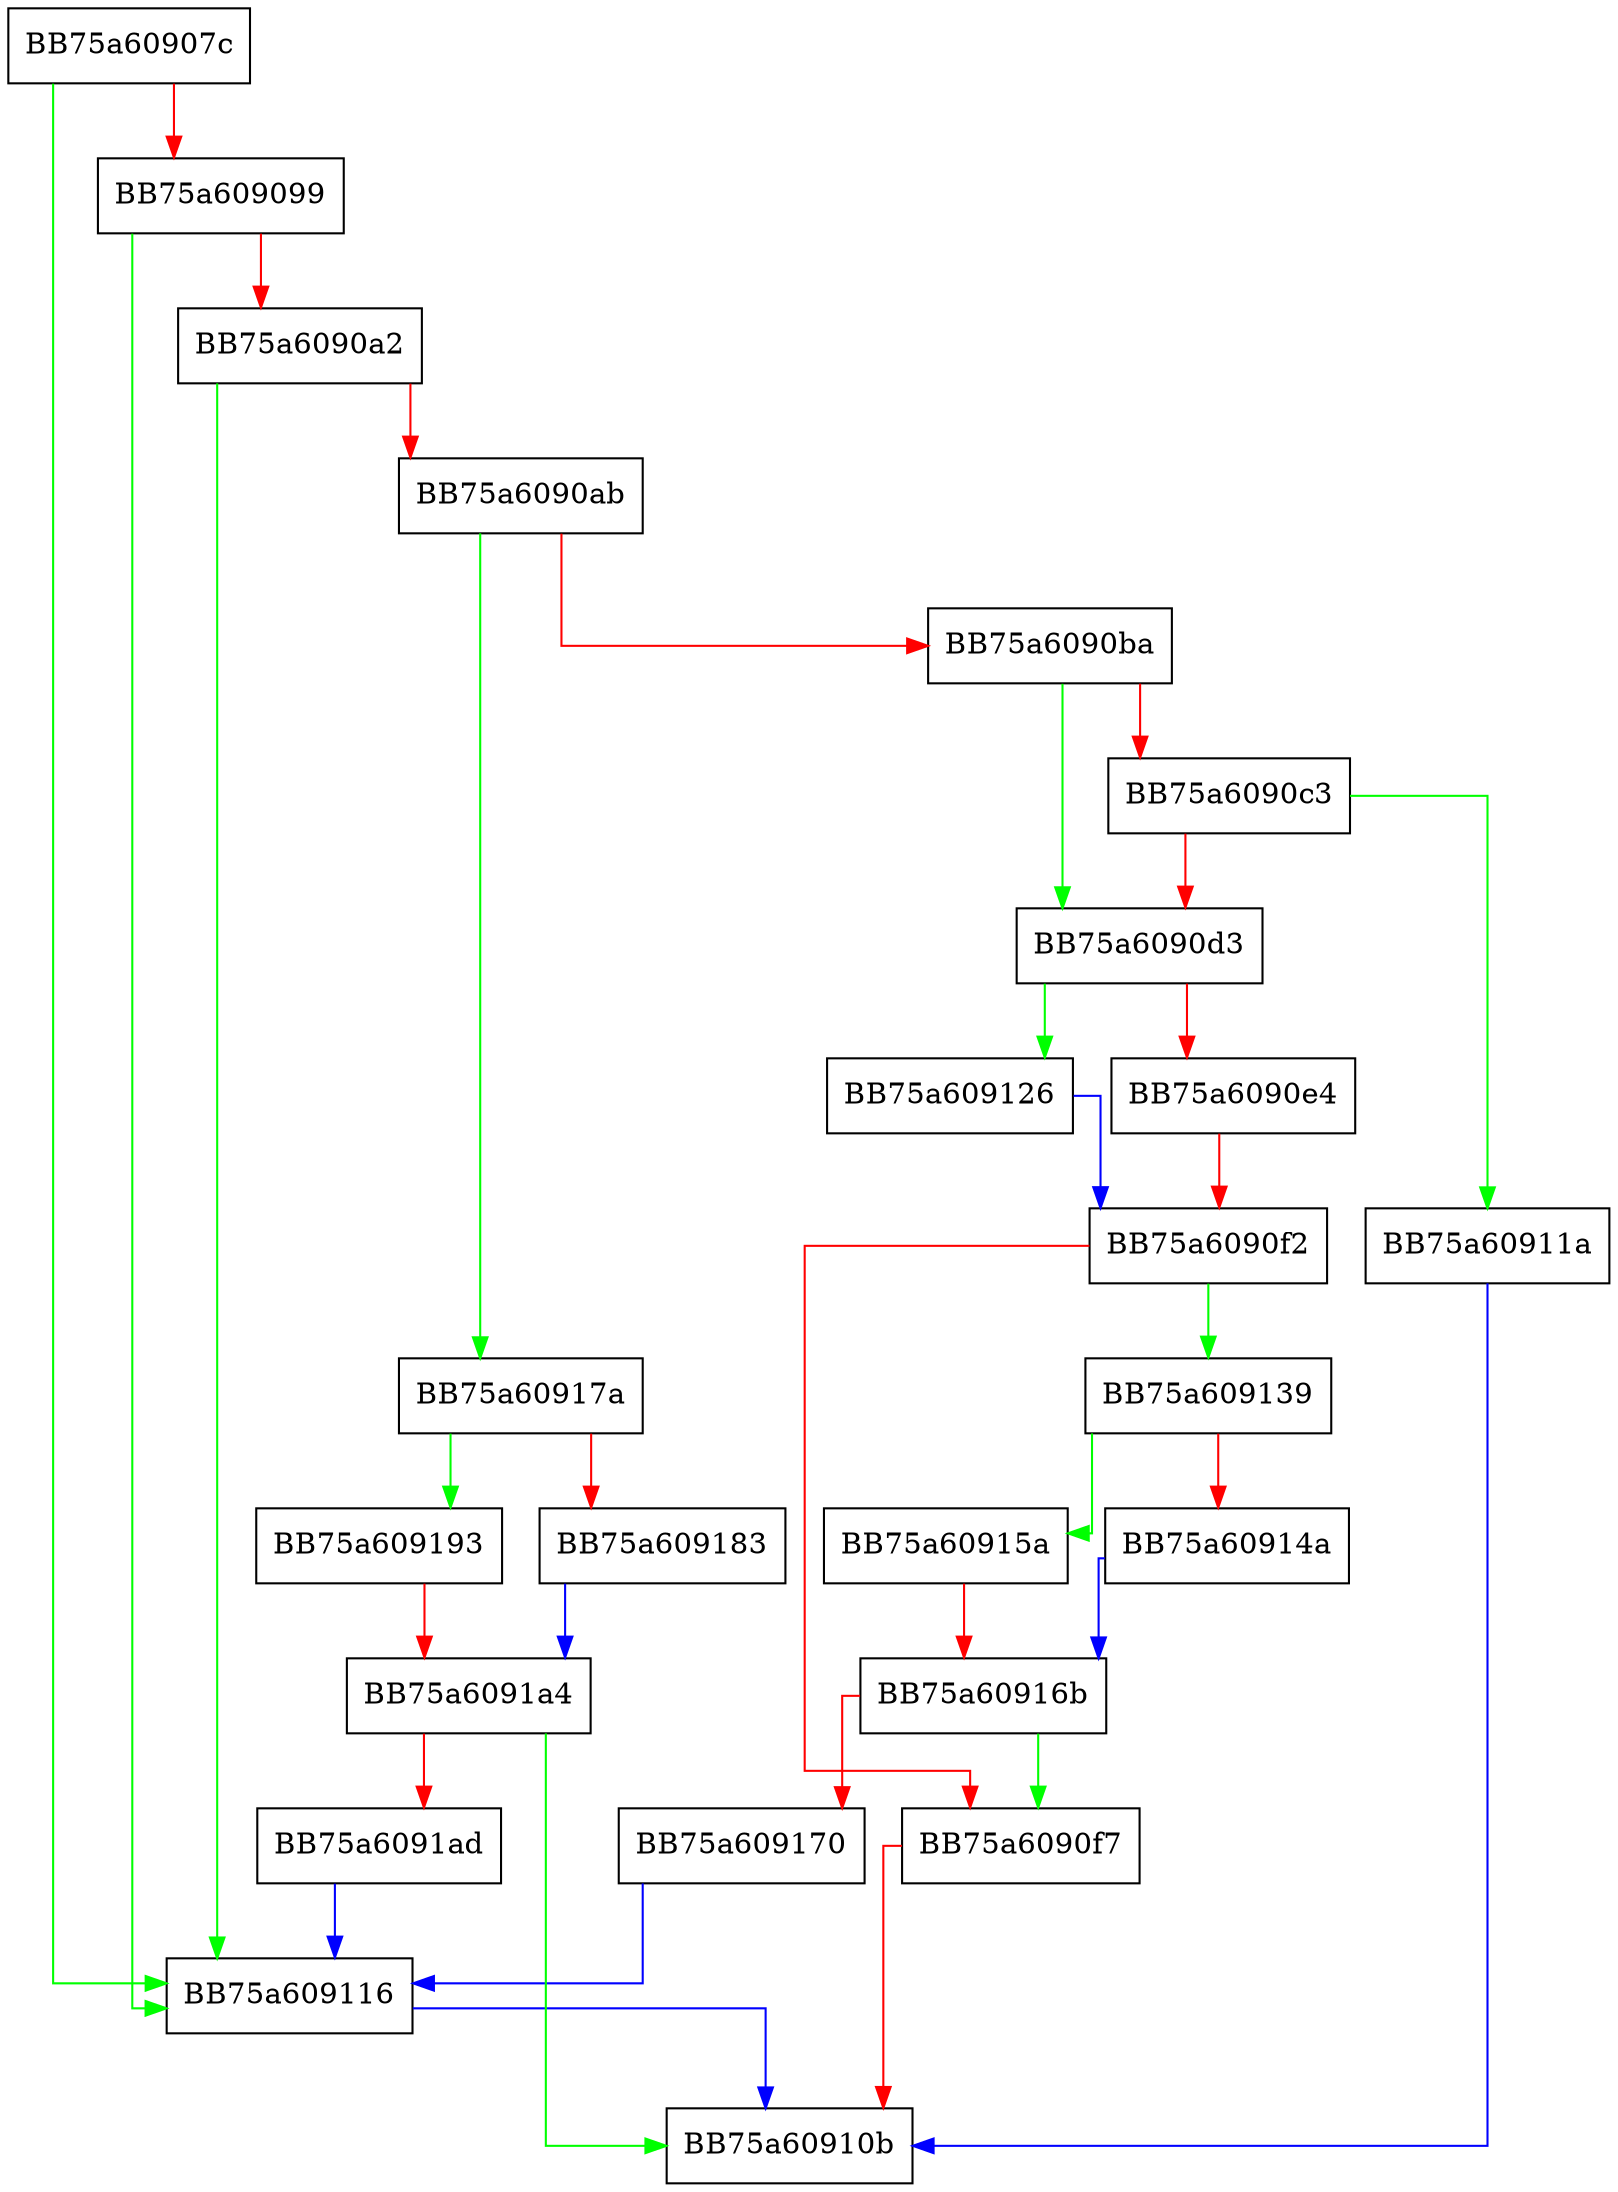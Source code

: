 digraph mmap {
  node [shape="box"];
  graph [splines=ortho];
  BB75a60907c -> BB75a609116 [color="green"];
  BB75a60907c -> BB75a609099 [color="red"];
  BB75a609099 -> BB75a609116 [color="green"];
  BB75a609099 -> BB75a6090a2 [color="red"];
  BB75a6090a2 -> BB75a609116 [color="green"];
  BB75a6090a2 -> BB75a6090ab [color="red"];
  BB75a6090ab -> BB75a60917a [color="green"];
  BB75a6090ab -> BB75a6090ba [color="red"];
  BB75a6090ba -> BB75a6090d3 [color="green"];
  BB75a6090ba -> BB75a6090c3 [color="red"];
  BB75a6090c3 -> BB75a60911a [color="green"];
  BB75a6090c3 -> BB75a6090d3 [color="red"];
  BB75a6090d3 -> BB75a609126 [color="green"];
  BB75a6090d3 -> BB75a6090e4 [color="red"];
  BB75a6090e4 -> BB75a6090f2 [color="red"];
  BB75a6090f2 -> BB75a609139 [color="green"];
  BB75a6090f2 -> BB75a6090f7 [color="red"];
  BB75a6090f7 -> BB75a60910b [color="red"];
  BB75a609116 -> BB75a60910b [color="blue"];
  BB75a60911a -> BB75a60910b [color="blue"];
  BB75a609126 -> BB75a6090f2 [color="blue"];
  BB75a609139 -> BB75a60915a [color="green"];
  BB75a609139 -> BB75a60914a [color="red"];
  BB75a60914a -> BB75a60916b [color="blue"];
  BB75a60915a -> BB75a60916b [color="red"];
  BB75a60916b -> BB75a6090f7 [color="green"];
  BB75a60916b -> BB75a609170 [color="red"];
  BB75a609170 -> BB75a609116 [color="blue"];
  BB75a60917a -> BB75a609193 [color="green"];
  BB75a60917a -> BB75a609183 [color="red"];
  BB75a609183 -> BB75a6091a4 [color="blue"];
  BB75a609193 -> BB75a6091a4 [color="red"];
  BB75a6091a4 -> BB75a60910b [color="green"];
  BB75a6091a4 -> BB75a6091ad [color="red"];
  BB75a6091ad -> BB75a609116 [color="blue"];
}
